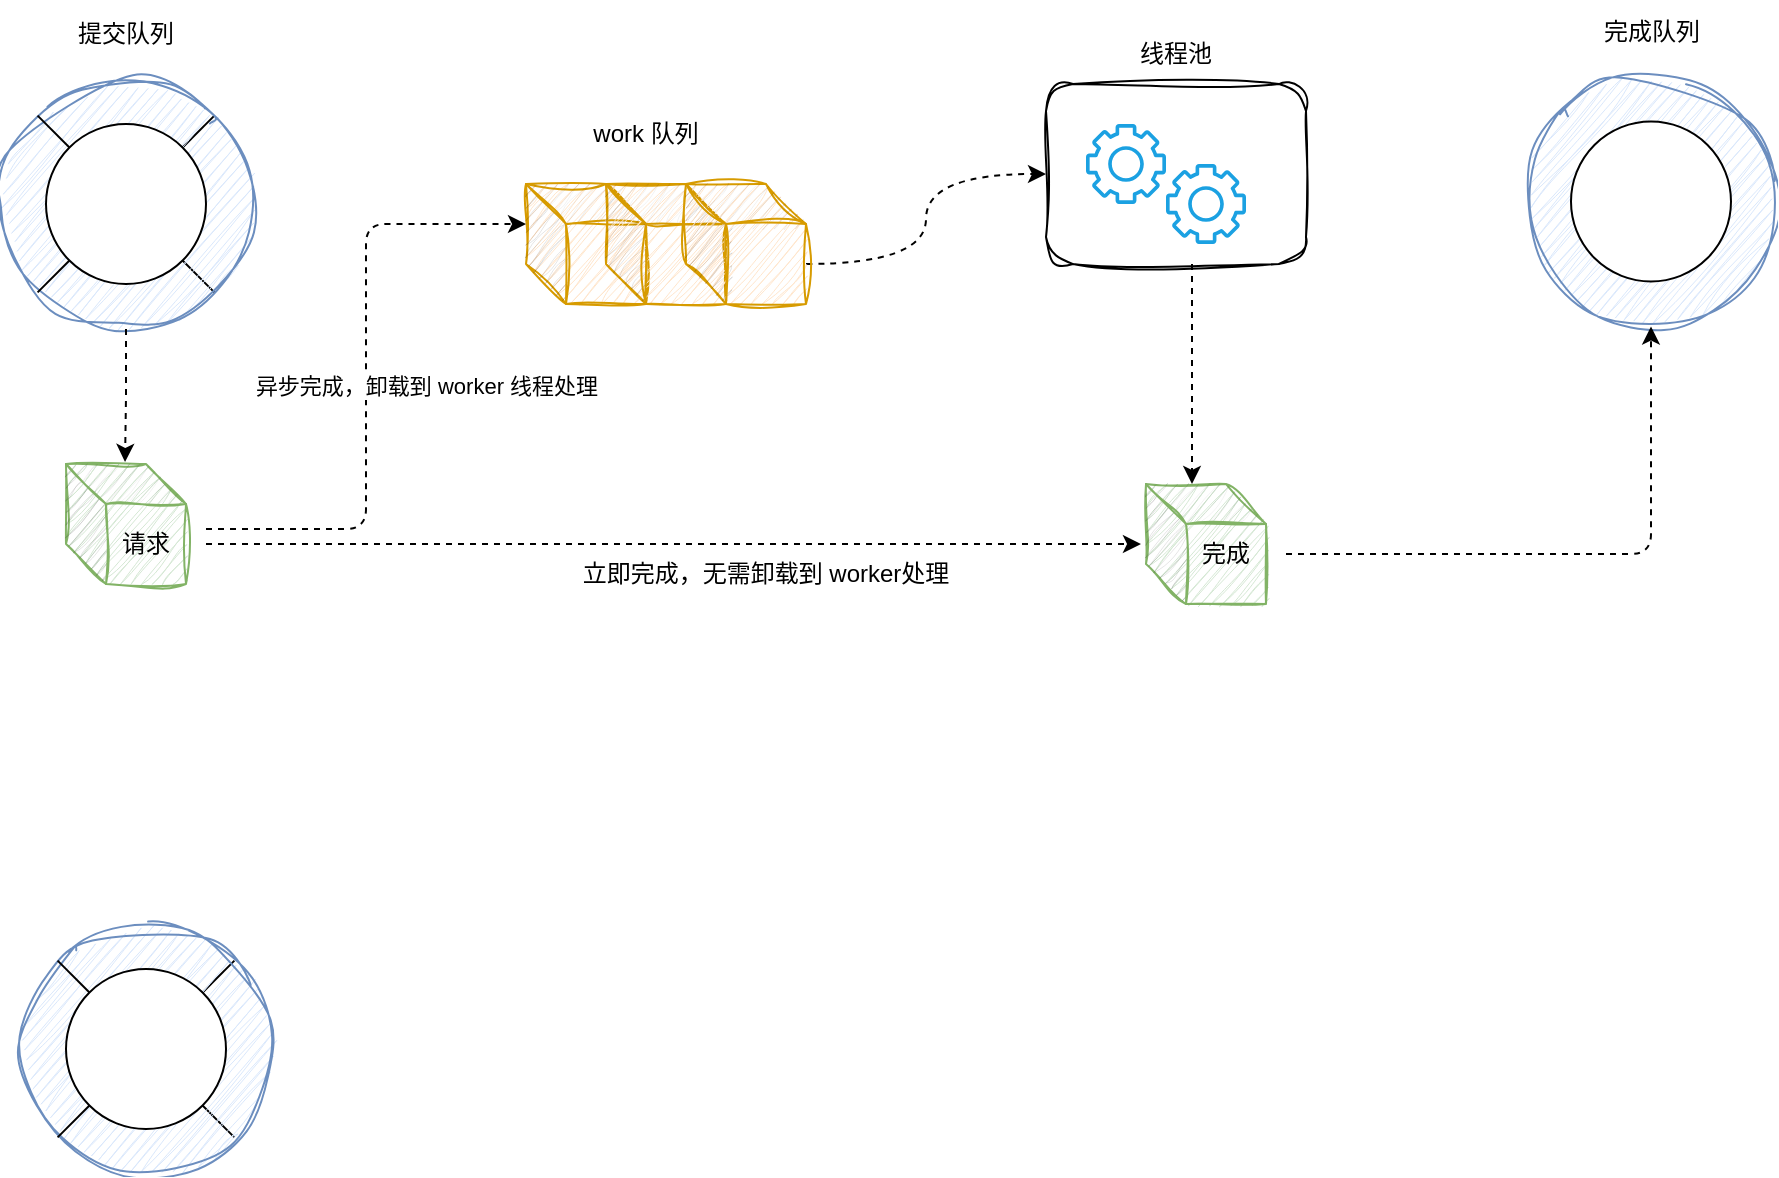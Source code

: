 <mxfile version="24.7.12">
  <diagram name="第 1 页" id="3DKdZYy7hW0o3-3EXeUM">
    <mxGraphModel dx="1434" dy="819" grid="1" gridSize="10" guides="1" tooltips="1" connect="1" arrows="1" fold="1" page="1" pageScale="1" pageWidth="827" pageHeight="1169" math="0" shadow="0">
      <root>
        <mxCell id="0" />
        <mxCell id="1" parent="0" />
        <mxCell id="1gns0Tno6R7osFcc5BNT-23" value="" style="rounded=1;whiteSpace=wrap;html=1;sketch=1;curveFitting=1;jiggle=2;" parent="1" vertex="1">
          <mxGeometry x="600" y="80" width="130" height="90" as="geometry" />
        </mxCell>
        <mxCell id="Ko0L7hKdxSBB8271acH8-2" style="rounded=0;orthogonalLoop=1;jettySize=auto;html=1;exitX=1;exitY=0;exitDx=0;exitDy=0;entryX=1;entryY=0;entryDx=0;entryDy=0;endArrow=none;endFill=0;" edge="1" parent="1" source="1gns0Tno6R7osFcc5BNT-14" target="1gns0Tno6R7osFcc5BNT-13">
          <mxGeometry relative="1" as="geometry" />
        </mxCell>
        <mxCell id="Ko0L7hKdxSBB8271acH8-3" style="rounded=0;orthogonalLoop=1;jettySize=auto;html=1;exitX=1;exitY=1;exitDx=0;exitDy=0;entryX=1;entryY=1;entryDx=0;entryDy=0;endArrow=none;endFill=0;" edge="1" parent="1" source="1gns0Tno6R7osFcc5BNT-14" target="1gns0Tno6R7osFcc5BNT-13">
          <mxGeometry relative="1" as="geometry" />
        </mxCell>
        <mxCell id="1gns0Tno6R7osFcc5BNT-14" value="" style="ellipse;whiteSpace=wrap;html=1;aspect=fixed;fillColor=#dae8fc;strokeColor=#6c8ebf;sketch=1;curveFitting=1;jiggle=2;" parent="1" vertex="1">
          <mxGeometry x="77.5" y="77.5" width="125" height="125" as="geometry" />
        </mxCell>
        <mxCell id="Ko0L7hKdxSBB8271acH8-4" style="rounded=0;orthogonalLoop=1;jettySize=auto;html=1;exitX=0;exitY=1;exitDx=0;exitDy=0;entryX=0;entryY=1;entryDx=0;entryDy=0;endArrow=none;endFill=0;" edge="1" parent="1" source="1gns0Tno6R7osFcc5BNT-13" target="1gns0Tno6R7osFcc5BNT-14">
          <mxGeometry relative="1" as="geometry" />
        </mxCell>
        <mxCell id="Ko0L7hKdxSBB8271acH8-5" style="rounded=0;orthogonalLoop=1;jettySize=auto;html=1;exitX=0;exitY=0;exitDx=0;exitDy=0;entryX=0;entryY=0;entryDx=0;entryDy=0;endArrow=none;endFill=0;" edge="1" parent="1" source="1gns0Tno6R7osFcc5BNT-13" target="1gns0Tno6R7osFcc5BNT-14">
          <mxGeometry relative="1" as="geometry" />
        </mxCell>
        <mxCell id="1gns0Tno6R7osFcc5BNT-13" value="" style="ellipse;whiteSpace=wrap;html=1;aspect=fixed;" parent="1" vertex="1">
          <mxGeometry x="100" y="100" width="80" height="80" as="geometry" />
        </mxCell>
        <mxCell id="1gns0Tno6R7osFcc5BNT-17" value="" style="shape=cube;whiteSpace=wrap;html=1;boundedLbl=1;backgroundOutline=1;darkOpacity=0.05;darkOpacity2=0.1;sketch=1;curveFitting=1;jiggle=2;fillColor=#d5e8d4;strokeColor=#82b366;" parent="1" vertex="1">
          <mxGeometry x="110" y="270" width="60" height="60" as="geometry" />
        </mxCell>
        <mxCell id="1gns0Tno6R7osFcc5BNT-21" value="" style="sketch=0;outlineConnect=0;fontColor=#ffffff;fillColor=#1ba1e2;strokeColor=#006EAF;dashed=0;verticalLabelPosition=bottom;verticalAlign=top;align=center;html=1;fontSize=12;fontStyle=0;aspect=fixed;pointerEvents=1;shape=mxgraph.aws4.gear;" parent="1" vertex="1">
          <mxGeometry x="620" y="100" width="40" height="40" as="geometry" />
        </mxCell>
        <mxCell id="1gns0Tno6R7osFcc5BNT-22" value="" style="sketch=0;outlineConnect=0;fontColor=#ffffff;fillColor=#1ba1e2;strokeColor=#006EAF;dashed=0;verticalLabelPosition=bottom;verticalAlign=top;align=center;html=1;fontSize=12;fontStyle=0;aspect=fixed;pointerEvents=1;shape=mxgraph.aws4.gear;" parent="1" vertex="1">
          <mxGeometry x="660" y="120" width="40" height="40" as="geometry" />
        </mxCell>
        <mxCell id="1gns0Tno6R7osFcc5BNT-24" value="线程池" style="text;strokeColor=none;align=center;fillColor=none;html=1;verticalAlign=middle;whiteSpace=wrap;rounded=0;" parent="1" vertex="1">
          <mxGeometry x="635" y="50" width="60" height="30" as="geometry" />
        </mxCell>
        <mxCell id="1gns0Tno6R7osFcc5BNT-25" value="" style="shape=cube;whiteSpace=wrap;html=1;boundedLbl=1;backgroundOutline=1;darkOpacity=0.05;darkOpacity2=0.1;sketch=1;curveFitting=1;jiggle=2;fillColor=#ffe6cc;strokeColor=#d79b00;" parent="1" vertex="1">
          <mxGeometry x="340" y="130" width="60" height="60" as="geometry" />
        </mxCell>
        <mxCell id="1gns0Tno6R7osFcc5BNT-27" value="" style="shape=cube;whiteSpace=wrap;html=1;boundedLbl=1;backgroundOutline=1;darkOpacity=0.05;darkOpacity2=0.1;sketch=1;curveFitting=1;jiggle=2;fillColor=#ffe6cc;strokeColor=#d79b00;" parent="1" vertex="1">
          <mxGeometry x="380" y="130" width="60" height="60" as="geometry" />
        </mxCell>
        <mxCell id="1gns0Tno6R7osFcc5BNT-44" style="edgeStyle=orthogonalEdgeStyle;rounded=0;orthogonalLoop=1;jettySize=auto;html=1;exitX=0;exitY=0;exitDx=60;exitDy=40;exitPerimeter=0;entryX=0;entryY=0.5;entryDx=0;entryDy=0;curved=1;dashed=1;" parent="1" source="1gns0Tno6R7osFcc5BNT-28" target="1gns0Tno6R7osFcc5BNT-23" edge="1">
          <mxGeometry relative="1" as="geometry" />
        </mxCell>
        <mxCell id="1gns0Tno6R7osFcc5BNT-28" value="" style="shape=cube;whiteSpace=wrap;html=1;boundedLbl=1;backgroundOutline=1;darkOpacity=0.05;darkOpacity2=0.1;sketch=1;curveFitting=1;jiggle=2;fillColor=#ffe6cc;strokeColor=#d79b00;" parent="1" vertex="1">
          <mxGeometry x="420" y="130" width="60" height="60" as="geometry" />
        </mxCell>
        <mxCell id="1gns0Tno6R7osFcc5BNT-29" value="work 队列" style="text;strokeColor=none;align=center;fillColor=none;html=1;verticalAlign=middle;whiteSpace=wrap;rounded=0;" parent="1" vertex="1">
          <mxGeometry x="370" y="90" width="60" height="30" as="geometry" />
        </mxCell>
        <mxCell id="1gns0Tno6R7osFcc5BNT-31" value="提交队列" style="text;strokeColor=none;align=center;fillColor=none;html=1;verticalAlign=middle;whiteSpace=wrap;rounded=0;" parent="1" vertex="1">
          <mxGeometry x="110" y="40" width="60" height="30" as="geometry" />
        </mxCell>
        <mxCell id="1gns0Tno6R7osFcc5BNT-32" value="" style="ellipse;whiteSpace=wrap;html=1;aspect=fixed;fillColor=#dae8fc;strokeColor=#6c8ebf;sketch=1;curveFitting=1;jiggle=2;" parent="1" vertex="1">
          <mxGeometry x="840" y="76.25" width="125" height="125" as="geometry" />
        </mxCell>
        <mxCell id="1gns0Tno6R7osFcc5BNT-33" value="" style="ellipse;whiteSpace=wrap;html=1;aspect=fixed;" parent="1" vertex="1">
          <mxGeometry x="862.5" y="98.75" width="80" height="80" as="geometry" />
        </mxCell>
        <mxCell id="1gns0Tno6R7osFcc5BNT-34" value="完成队列" style="text;strokeColor=none;align=center;fillColor=none;html=1;verticalAlign=middle;whiteSpace=wrap;rounded=0;" parent="1" vertex="1">
          <mxGeometry x="872.5" y="38.75" width="60" height="30" as="geometry" />
        </mxCell>
        <mxCell id="1gns0Tno6R7osFcc5BNT-35" value="" style="shape=cube;whiteSpace=wrap;html=1;boundedLbl=1;backgroundOutline=1;darkOpacity=0.05;darkOpacity2=0.1;sketch=1;curveFitting=1;jiggle=2;fillColor=#d5e8d4;strokeColor=#82b366;" parent="1" vertex="1">
          <mxGeometry x="650" y="280" width="60" height="60" as="geometry" />
        </mxCell>
        <mxCell id="1gns0Tno6R7osFcc5BNT-36" style="edgeStyle=orthogonalEdgeStyle;rounded=0;orthogonalLoop=1;jettySize=auto;html=1;exitX=0.5;exitY=1;exitDx=0;exitDy=0;entryX=0.492;entryY=-0.017;entryDx=0;entryDy=0;entryPerimeter=0;dashed=1;" parent="1" source="1gns0Tno6R7osFcc5BNT-14" target="1gns0Tno6R7osFcc5BNT-17" edge="1">
          <mxGeometry relative="1" as="geometry" />
        </mxCell>
        <mxCell id="1gns0Tno6R7osFcc5BNT-38" value="请求" style="text;strokeColor=none;align=center;fillColor=none;html=1;verticalAlign=middle;whiteSpace=wrap;rounded=0;" parent="1" vertex="1">
          <mxGeometry x="120" y="295" width="60" height="30" as="geometry" />
        </mxCell>
        <mxCell id="1gns0Tno6R7osFcc5BNT-49" style="edgeStyle=orthogonalEdgeStyle;rounded=1;orthogonalLoop=1;jettySize=auto;html=1;entryX=0.5;entryY=1;entryDx=0;entryDy=0;curved=0;dashed=1;" parent="1" source="1gns0Tno6R7osFcc5BNT-40" target="1gns0Tno6R7osFcc5BNT-32" edge="1">
          <mxGeometry relative="1" as="geometry" />
        </mxCell>
        <mxCell id="1gns0Tno6R7osFcc5BNT-40" value="完成" style="text;strokeColor=none;align=center;fillColor=none;html=1;verticalAlign=middle;whiteSpace=wrap;rounded=0;" parent="1" vertex="1">
          <mxGeometry x="660" y="300" width="60" height="30" as="geometry" />
        </mxCell>
        <mxCell id="1gns0Tno6R7osFcc5BNT-42" style="edgeStyle=orthogonalEdgeStyle;rounded=0;orthogonalLoop=1;jettySize=auto;html=1;entryX=-0.042;entryY=0.5;entryDx=0;entryDy=0;entryPerimeter=0;dashed=1;" parent="1" source="1gns0Tno6R7osFcc5BNT-38" target="1gns0Tno6R7osFcc5BNT-35" edge="1">
          <mxGeometry relative="1" as="geometry" />
        </mxCell>
        <mxCell id="1gns0Tno6R7osFcc5BNT-43" style="edgeStyle=orthogonalEdgeStyle;rounded=1;orthogonalLoop=1;jettySize=auto;html=1;exitX=1;exitY=0.25;exitDx=0;exitDy=0;entryX=0;entryY=0;entryDx=0;entryDy=20;entryPerimeter=0;dashed=1;curved=0;" parent="1" source="1gns0Tno6R7osFcc5BNT-38" target="1gns0Tno6R7osFcc5BNT-25" edge="1">
          <mxGeometry relative="1" as="geometry" />
        </mxCell>
        <mxCell id="1gns0Tno6R7osFcc5BNT-52" value="异步完成，卸载到 worker 线程处理" style="edgeLabel;html=1;align=center;verticalAlign=middle;resizable=0;points=[];" parent="1gns0Tno6R7osFcc5BNT-43" vertex="1" connectable="0">
          <mxGeometry x="-0.024" y="2" relative="1" as="geometry">
            <mxPoint x="32" y="1" as="offset" />
          </mxGeometry>
        </mxCell>
        <mxCell id="1gns0Tno6R7osFcc5BNT-48" style="rounded=0;orthogonalLoop=1;jettySize=auto;html=1;dashed=1;" parent="1" edge="1">
          <mxGeometry relative="1" as="geometry">
            <mxPoint x="673" y="170" as="sourcePoint" />
            <mxPoint x="673" y="280" as="targetPoint" />
          </mxGeometry>
        </mxCell>
        <mxCell id="1gns0Tno6R7osFcc5BNT-50" value="立即完成，无需卸载到 worker处理" style="text;strokeColor=none;align=center;fillColor=none;html=1;verticalAlign=middle;whiteSpace=wrap;rounded=0;" parent="1" vertex="1">
          <mxGeometry x="360" y="310" width="200" height="30" as="geometry" />
        </mxCell>
        <mxCell id="Ko0L7hKdxSBB8271acH8-7" style="rounded=0;orthogonalLoop=1;jettySize=auto;html=1;exitX=1;exitY=0;exitDx=0;exitDy=0;entryX=1;entryY=0;entryDx=0;entryDy=0;endArrow=none;endFill=0;" edge="1" parent="1" source="Ko0L7hKdxSBB8271acH8-9" target="Ko0L7hKdxSBB8271acH8-12">
          <mxGeometry relative="1" as="geometry" />
        </mxCell>
        <mxCell id="Ko0L7hKdxSBB8271acH8-8" style="rounded=0;orthogonalLoop=1;jettySize=auto;html=1;exitX=1;exitY=1;exitDx=0;exitDy=0;entryX=1;entryY=1;entryDx=0;entryDy=0;endArrow=none;endFill=0;" edge="1" parent="1" source="Ko0L7hKdxSBB8271acH8-9" target="Ko0L7hKdxSBB8271acH8-12">
          <mxGeometry relative="1" as="geometry" />
        </mxCell>
        <mxCell id="Ko0L7hKdxSBB8271acH8-9" value="" style="ellipse;whiteSpace=wrap;html=1;aspect=fixed;fillColor=#dae8fc;strokeColor=#6c8ebf;sketch=1;curveFitting=1;jiggle=2;" vertex="1" parent="1">
          <mxGeometry x="87.5" y="500" width="125" height="125" as="geometry" />
        </mxCell>
        <mxCell id="Ko0L7hKdxSBB8271acH8-10" style="rounded=0;orthogonalLoop=1;jettySize=auto;html=1;exitX=0;exitY=1;exitDx=0;exitDy=0;entryX=0;entryY=1;entryDx=0;entryDy=0;endArrow=none;endFill=0;" edge="1" parent="1" source="Ko0L7hKdxSBB8271acH8-12" target="Ko0L7hKdxSBB8271acH8-9">
          <mxGeometry relative="1" as="geometry" />
        </mxCell>
        <mxCell id="Ko0L7hKdxSBB8271acH8-11" style="rounded=0;orthogonalLoop=1;jettySize=auto;html=1;exitX=0;exitY=0;exitDx=0;exitDy=0;entryX=0;entryY=0;entryDx=0;entryDy=0;endArrow=none;endFill=0;" edge="1" parent="1" source="Ko0L7hKdxSBB8271acH8-12" target="Ko0L7hKdxSBB8271acH8-9">
          <mxGeometry relative="1" as="geometry" />
        </mxCell>
        <mxCell id="Ko0L7hKdxSBB8271acH8-12" value="" style="ellipse;whiteSpace=wrap;html=1;aspect=fixed;" vertex="1" parent="1">
          <mxGeometry x="110" y="522.5" width="80" height="80" as="geometry" />
        </mxCell>
      </root>
    </mxGraphModel>
  </diagram>
</mxfile>
